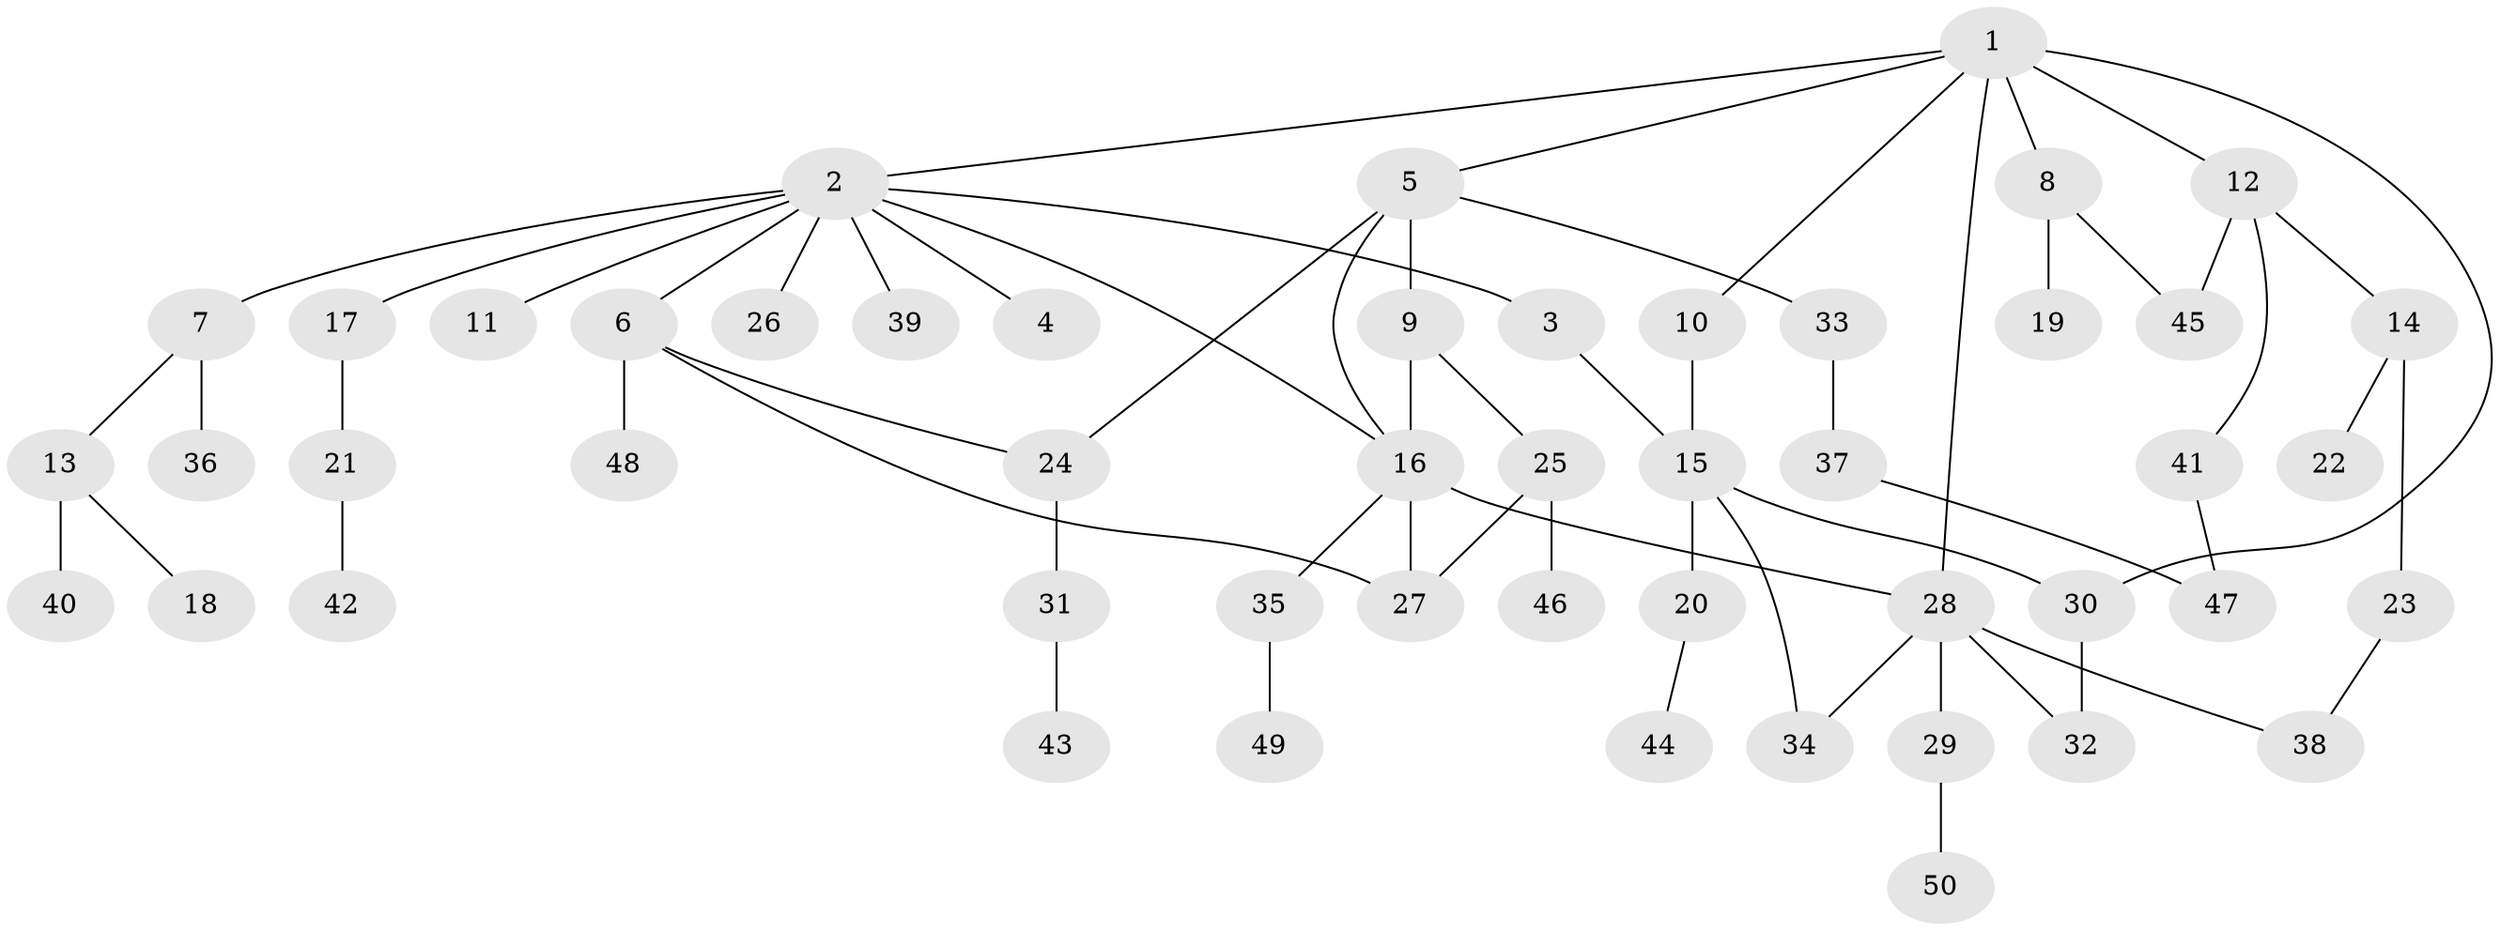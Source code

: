 // original degree distribution, {8: 0.010526315789473684, 11: 0.010526315789473684, 3: 0.18947368421052632, 2: 0.22105263157894736, 4: 0.07368421052631578, 5: 0.05263157894736842, 7: 0.010526315789473684, 1: 0.43157894736842106}
// Generated by graph-tools (version 1.1) at 2025/34/03/09/25 02:34:19]
// undirected, 50 vertices, 62 edges
graph export_dot {
graph [start="1"]
  node [color=gray90,style=filled];
  1;
  2;
  3;
  4;
  5;
  6;
  7;
  8;
  9;
  10;
  11;
  12;
  13;
  14;
  15;
  16;
  17;
  18;
  19;
  20;
  21;
  22;
  23;
  24;
  25;
  26;
  27;
  28;
  29;
  30;
  31;
  32;
  33;
  34;
  35;
  36;
  37;
  38;
  39;
  40;
  41;
  42;
  43;
  44;
  45;
  46;
  47;
  48;
  49;
  50;
  1 -- 2 [weight=1.0];
  1 -- 5 [weight=1.0];
  1 -- 8 [weight=1.0];
  1 -- 10 [weight=1.0];
  1 -- 12 [weight=1.0];
  1 -- 28 [weight=1.0];
  1 -- 30 [weight=2.0];
  2 -- 3 [weight=1.0];
  2 -- 4 [weight=1.0];
  2 -- 6 [weight=1.0];
  2 -- 7 [weight=1.0];
  2 -- 11 [weight=1.0];
  2 -- 16 [weight=1.0];
  2 -- 17 [weight=1.0];
  2 -- 26 [weight=1.0];
  2 -- 39 [weight=1.0];
  3 -- 15 [weight=1.0];
  5 -- 9 [weight=1.0];
  5 -- 16 [weight=1.0];
  5 -- 24 [weight=1.0];
  5 -- 33 [weight=1.0];
  6 -- 24 [weight=1.0];
  6 -- 27 [weight=1.0];
  6 -- 48 [weight=1.0];
  7 -- 13 [weight=1.0];
  7 -- 36 [weight=1.0];
  8 -- 19 [weight=1.0];
  8 -- 45 [weight=1.0];
  9 -- 16 [weight=4.0];
  9 -- 25 [weight=1.0];
  10 -- 15 [weight=2.0];
  12 -- 14 [weight=1.0];
  12 -- 41 [weight=1.0];
  12 -- 45 [weight=1.0];
  13 -- 18 [weight=1.0];
  13 -- 40 [weight=1.0];
  14 -- 22 [weight=2.0];
  14 -- 23 [weight=1.0];
  15 -- 20 [weight=1.0];
  15 -- 30 [weight=1.0];
  15 -- 34 [weight=1.0];
  16 -- 27 [weight=1.0];
  16 -- 28 [weight=2.0];
  16 -- 35 [weight=1.0];
  17 -- 21 [weight=1.0];
  20 -- 44 [weight=1.0];
  21 -- 42 [weight=1.0];
  23 -- 38 [weight=1.0];
  24 -- 31 [weight=1.0];
  25 -- 27 [weight=1.0];
  25 -- 46 [weight=1.0];
  28 -- 29 [weight=1.0];
  28 -- 32 [weight=1.0];
  28 -- 34 [weight=1.0];
  28 -- 38 [weight=1.0];
  29 -- 50 [weight=1.0];
  30 -- 32 [weight=1.0];
  31 -- 43 [weight=1.0];
  33 -- 37 [weight=1.0];
  35 -- 49 [weight=1.0];
  37 -- 47 [weight=1.0];
  41 -- 47 [weight=1.0];
}
